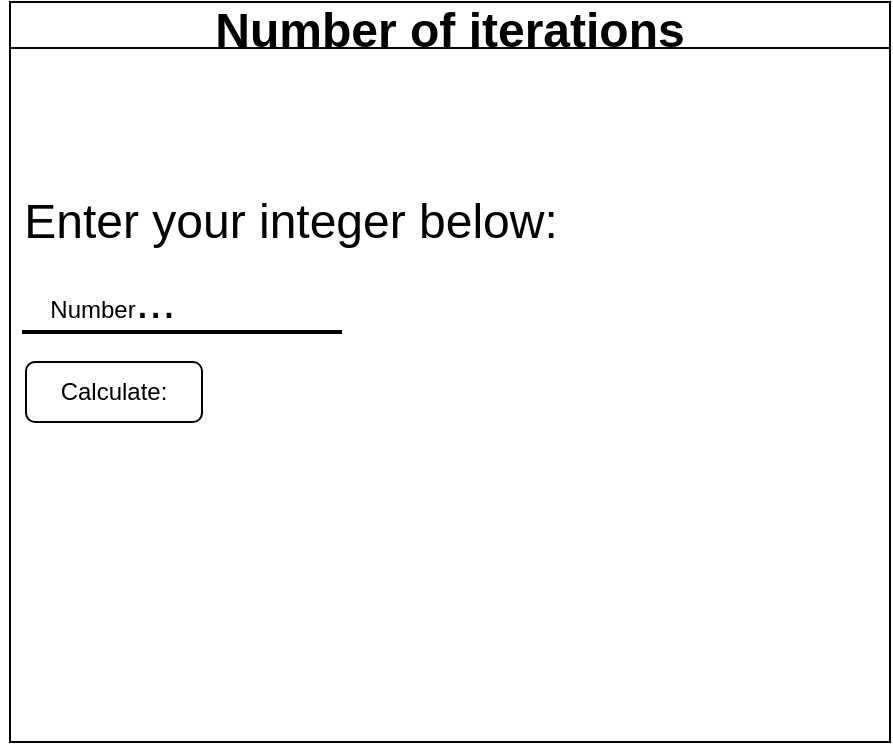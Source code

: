 <mxfile>
    <diagram id="trgEF9YWX16VHLN3AiFZ" name="Page-1">
        <mxGraphModel dx="1086" dy="743" grid="1" gridSize="10" guides="1" tooltips="1" connect="1" arrows="1" fold="1" page="1" pageScale="1" pageWidth="827" pageHeight="1169" math="0" shadow="0">
            <root>
                <mxCell id="0"/>
                <mxCell id="1" parent="0"/>
                <mxCell id="10" value="Number of iterations" style="swimlane;fontSize=24;" vertex="1" parent="1">
                    <mxGeometry x="180" y="60" width="440" height="370" as="geometry"/>
                </mxCell>
                <mxCell id="11" value="Enter your integer below:" style="text;html=1;align=center;verticalAlign=middle;resizable=0;points=[];autosize=1;strokeColor=none;fillColor=none;fontSize=24;" vertex="1" parent="10">
                    <mxGeometry x="-5" y="90" width="290" height="40" as="geometry"/>
                </mxCell>
                <mxCell id="12" value="&lt;font style=&quot;font-size: 12px;&quot;&gt;Number&lt;/font&gt;..." style="text;html=1;align=center;verticalAlign=middle;resizable=0;points=[];autosize=1;strokeColor=none;fillColor=none;fontSize=24;" vertex="1" parent="10">
                    <mxGeometry x="6" y="130" width="90" height="40" as="geometry"/>
                </mxCell>
                <mxCell id="14" value="" style="line;strokeWidth=2;html=1;fontSize=12;" vertex="1" parent="10">
                    <mxGeometry x="6" y="160" width="160" height="10" as="geometry"/>
                </mxCell>
                <mxCell id="15" value="Calculate:" style="rounded=1;whiteSpace=wrap;html=1;fontSize=12;" vertex="1" parent="10">
                    <mxGeometry x="8" y="180" width="88" height="30" as="geometry"/>
                </mxCell>
            </root>
        </mxGraphModel>
    </diagram>
</mxfile>